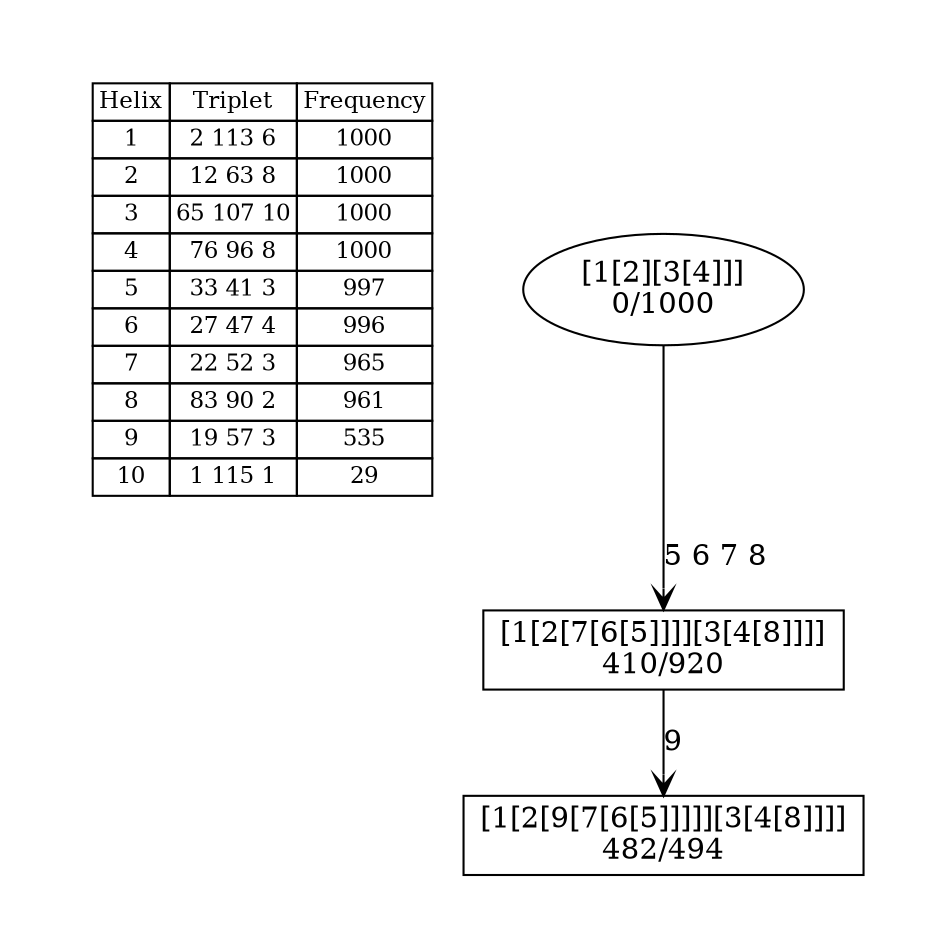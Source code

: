 digraph G {
	pad = 0.5;
	nodesep = 0.5;
"legend" [label = < <table border="0" cellborder="1" cellspacing="0"><tr><td>Helix</td><td>Triplet</td><td>Frequency</td></tr>
<tr><td>1</td><td>2 113 6</td><td>1000</td></tr>
<tr><td>2</td><td>12 63 8</td><td>1000</td></tr>
<tr><td>3</td><td>65 107 10</td><td>1000</td></tr>
<tr><td>4</td><td>76 96 8</td><td>1000</td></tr>
<tr><td>5</td><td>33 41 3</td><td>997</td></tr>
<tr><td>6</td><td>27 47 4</td><td>996</td></tr>
<tr><td>7</td><td>22 52 3</td><td>965</td></tr>
<tr><td>8</td><td>83 90 2</td><td>961</td></tr>
<tr><td>9</td><td>19 57 3</td><td>535</td></tr>
<tr><td>10</td><td>1 115 1</td><td>29</td></tr>
</table>>, shape = plaintext, fontsize=11];
"1 2 3 4 5 6 7 8 9 " [shape = box];
"1 2 3 4 5 6 7 8 " [shape = box];
"1 2 3 4 5 6 7 8 9 " [label = "[1[2[9[7[6[5]]]]][3[4[8]]]]\n482/494"];
"1 2 3 4 5 6 7 8 " [label = "[1[2[7[6[5]]]][3[4[8]]]]\n410/920"];
"1 2 3 4 " [label = "[1[2][3[4]]]\n0/1000"];
"1 2 3 4 5 6 7 8 " -> "1 2 3 4 5 6 7 8 9 " [label = "9 ", arrowhead = vee];
"1 2 3 4 " -> "1 2 3 4 5 6 7 8 " [label = "5 6 7 8 ", arrowhead = vee];
}